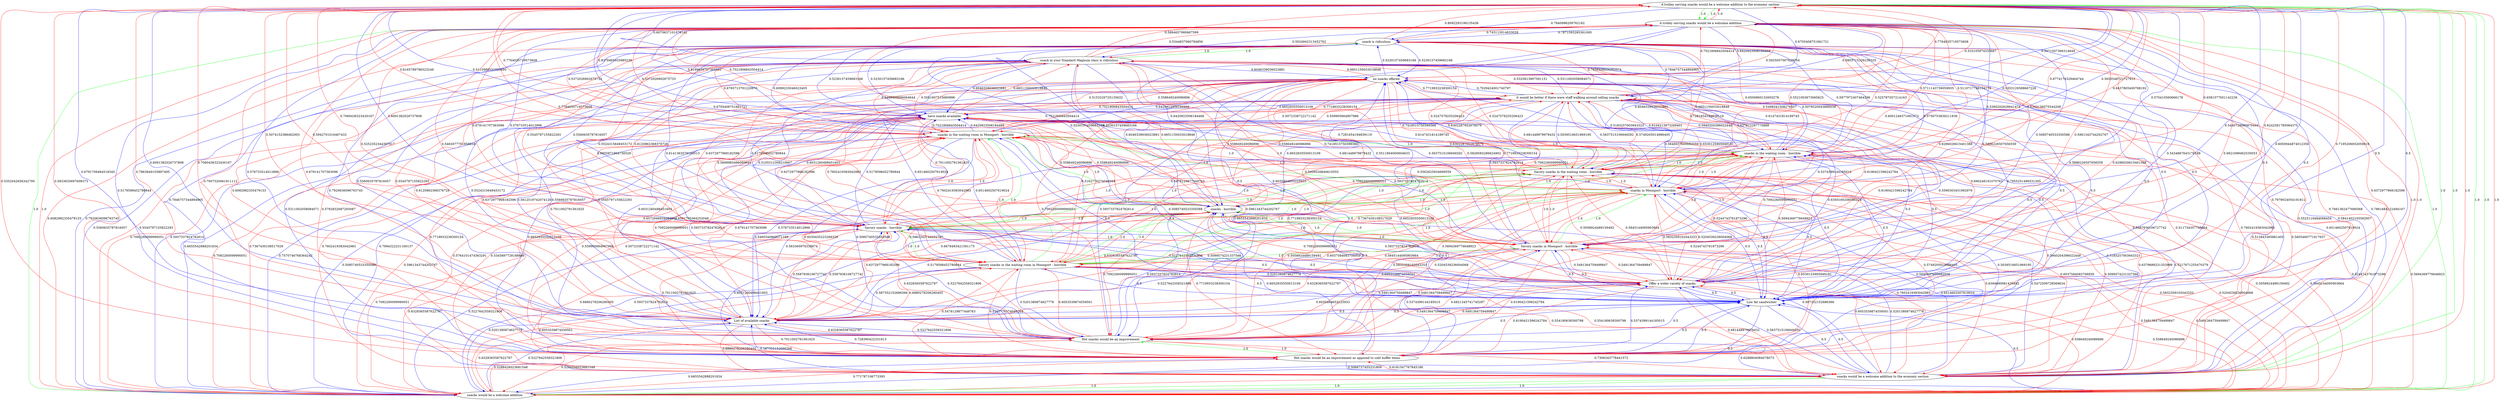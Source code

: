 digraph rawGraph {
"A trolley serving snacks would be a welcome addition to the economy section";"A trolley serving snacks would be a welcome addition";"snacks would be a welcome addition";"snacks would be a welcome addition to the economy section";"Hot snacks would be an improvement as opposed to cold buffet items";"Hot snacks would be an improvement";"List of available snacks";"Low fat sandwiches";"Offer a wider variety of snacks";"Savory snacks in the waiting room in Moonport - horrible";"Savory snacks in Moonport - horrible";"Savory snacks - horrible";"snacks - horrible";"snacks in Moonport - horrible";"Savory snacks in the waiting room - horrible";"snacks in the waiting room - horrible";"snacks in the waiting room in Moonport - horrible";"have snacks available";"it would be better if there were staff walking around selling snacks";"no snacks offered";"snack in your Standard Magnum class is ridiculous";"snack is ridiculous";"A trolley serving snacks would be a welcome addition to the economy section" -> "A trolley serving snacks would be a welcome addition" [label=1.0] [color=green]
"A trolley serving snacks would be a welcome addition" -> "snacks would be a welcome addition" [label=1.0] [color=green]
"A trolley serving snacks would be a welcome addition to the economy section" -> "snacks would be a welcome addition to the economy section" [label=1.0] [color=green]
"snacks would be a welcome addition to the economy section" -> "snacks would be a welcome addition" [label=1.0] [color=green]
"A trolley serving snacks would be a welcome addition to the economy section" -> "snacks would be a welcome addition" [label=1.0] [color=green]
"A trolley serving snacks would be a welcome addition to the economy section" -> "A trolley serving snacks would be a welcome addition" [label=1.0] [color=green]
"A trolley serving snacks would be a welcome addition" -> "snacks would be a welcome addition" [label=1.0] [color=green]
"A trolley serving snacks would be a welcome addition to the economy section" -> "snacks would be a welcome addition to the economy section" [label=1.0] [color=green]
"snacks would be a welcome addition to the economy section" -> "snacks would be a welcome addition" [label=1.0] [color=green]
"A trolley serving snacks would be a welcome addition to the economy section" -> "snacks would be a welcome addition" [label=1.0] [color=green]
"A trolley serving snacks would be a welcome addition" -> "A trolley serving snacks would be a welcome addition to the economy section" [label=1.0] [color=red]
"A trolley serving snacks would be a welcome addition" -> "snacks would be a welcome addition to the economy section" [label=1.0] [color=red]
"snacks would be a welcome addition" -> "A trolley serving snacks would be a welcome addition to the economy section" [label=1.0] [color=red]
"snacks would be a welcome addition" -> "A trolley serving snacks would be a welcome addition" [label=1.0] [color=red]
"snacks would be a welcome addition" -> "snacks would be a welcome addition to the economy section" [label=1.0] [color=red]
"snacks would be a welcome addition to the economy section" -> "A trolley serving snacks would be a welcome addition to the economy section" [label=1.0] [color=red]
"snacks would be a welcome addition to the economy section" -> "A trolley serving snacks would be a welcome addition" [label=1.0] [color=red]
"Hot snacks would be an improvement as opposed to cold buffet items" -> "Hot snacks would be an improvement" [label=1.0] [color=green]
"Hot snacks would be an improvement" -> "Hot snacks would be an improvement as opposed to cold buffet items" [label=1.0] [color=red]
"A trolley serving snacks would be a welcome addition to the economy section" -> "Hot snacks would be an improvement as opposed to cold buffet items" [label=0.5352042656342795] [color=red]
"A trolley serving snacks would be a welcome addition to the economy section" -> "Hot snacks would be an improvement" [label=0.6791709484518345] [color=blue]
"A trolley serving snacks would be a welcome addition" -> "Hot snacks would be an improvement as opposed to cold buffet items" [label=0.6372977968182596] [color=red]
"A trolley serving snacks would be a welcome addition" -> "Hot snacks would be an improvement" [label=0.6035464653225933] [color=blue]
"snacks would be a welcome addition" -> "Hot snacks would be an improvement as opposed to cold buffet items" [label=0.771787106773393] [color=red]
"snacks would be a welcome addition" -> "Hot snacks would be an improvement" [label=0.5288426023681548] [color=red]
"snacks would be a welcome addition to the economy section" -> "Hot snacks would be an improvement as opposed to cold buffet items" [label=0.6181547767845186] [color=red]
"snacks would be a welcome addition to the economy section" -> "Hot snacks would be an improvement" [label=0.6288804084078073] [color=blue]
"Hot snacks would be an improvement as opposed to cold buffet items" -> "A trolley serving snacks would be a welcome addition to the economy section" [label=0.5833635697608373] [color=red]
"Hot snacks would be an improvement as opposed to cold buffet items" -> "A trolley serving snacks would be a welcome addition" [label=0.5179598452780844] [color=blue]
"Hot snacks would be an improvement as opposed to cold buffet items" -> "snacks would be a welcome addition" [label=0.6655542888201834] [color=blue]
"Hot snacks would be an improvement as opposed to cold buffet items" -> "snacks would be a welcome addition to the economy section" [label=0.5066737455231809] [color=blue]
"Hot snacks would be an improvement" -> "A trolley serving snacks would be a welcome addition to the economy section" [label=0.7863849155897495] [color=red]
"Hot snacks would be an improvement" -> "A trolley serving snacks would be a welcome addition" [label=0.7007320061911112] [color=red]
"Hot snacks would be an improvement" -> "snacks would be a welcome addition" [label=0.5288426023681548] [color=red]
"Hot snacks would be an improvement" -> "snacks would be a welcome addition to the economy section" [label=0.7306343778441572] [color=red]
"A trolley serving snacks would be a welcome addition to the economy section" -> "List of available snacks" [label=0.6091382026737808] [color=blue]
"A trolley serving snacks would be a welcome addition" -> "List of available snacks" [label=0.576733514012896] [color=blue]
"snacks would be a welcome addition" -> "List of available snacks" [label=0.5227642558321806] [color=blue]
"snacks would be a welcome addition to the economy section" -> "List of available snacks" [label=0.587352152686366] [color=blue]
"Hot snacks would be an improvement as opposed to cold buffet items" -> "List of available snacks" [label=0.728390422331913] [color=blue]
"Hot snacks would be an improvement" -> "List of available snacks" [label=0.5227642558321806] [color=blue]
"List of available snacks" -> "A trolley serving snacks would be a welcome addition to the economy section" [label=0.7060436323430167] [color=red]
"List of available snacks" -> "A trolley serving snacks would be a welcome addition" [label=0.679141707363096] [color=red]
"List of available snacks" -> "snacks would be a welcome addition" [label=0.6328365587622787] [color=red]
"List of available snacks" -> "snacks would be a welcome addition to the economy section" [label=0.6880278206280405] [color=red]
"List of available snacks" -> "Hot snacks would be an improvement as opposed to cold buffet items" [label=0.7011002791561625] [color=red]
"List of available snacks" -> "Hot snacks would be an improvement" [label=0.6328365587622787] [color=red]
"A trolley serving snacks would be a welcome addition to the economy section" -> "Low fat sandwiches" [label=0.5] [color=blue]
"A trolley serving snacks would be a welcome addition" -> "Low fat sandwiches" [label=0.5] [color=blue]
"snacks would be a welcome addition" -> "Low fat sandwiches" [label=0.5] [color=blue]
"snacks would be a welcome addition to the economy section" -> "Low fat sandwiches" [label=0.5] [color=blue]
"Hot snacks would be an improvement as opposed to cold buffet items" -> "Low fat sandwiches" [label=0.5] [color=blue]
"Hot snacks would be an improvement" -> "Low fat sandwiches" [label=0.5] [color=blue]
"List of available snacks" -> "Low fat sandwiches" [label=0.5] [color=blue]
"Low fat sandwiches" -> "A trolley serving snacks would be a welcome addition to the economy section" [label=0.5] [color=blue]
"Low fat sandwiches" -> "A trolley serving snacks would be a welcome addition" [label=0.5] [color=blue]
"Low fat sandwiches" -> "snacks would be a welcome addition" [label=0.5] [color=blue]
"Low fat sandwiches" -> "snacks would be a welcome addition to the economy section" [label=0.5] [color=blue]
"Low fat sandwiches" -> "Hot snacks would be an improvement as opposed to cold buffet items" [label=0.5] [color=blue]
"Low fat sandwiches" -> "Hot snacks would be an improvement" [label=0.5] [color=blue]
"Low fat sandwiches" -> "List of available snacks" [label=0.5] [color=blue]
"A trolley serving snacks would be a welcome addition to the economy section" -> "Offer a wider variety of snacks" [label=0.6050944874012356] [color=blue]
"A trolley serving snacks would be a welcome addition" -> "Offer a wider variety of snacks" [label=0.5434867643176188] [color=blue]
"snacks would be a welcome addition" -> "Offer a wider variety of snacks" [label=0.558649240086896] [color=red]
"snacks would be a welcome addition to the economy section" -> "Offer a wider variety of snacks" [label=0.5637515106949292] [color=blue]
"Hot snacks would be an improvement as opposed to cold buffet items" -> "Offer a wider variety of snacks" [label=0.5374399144185015] [color=blue]
"Hot snacks would be an improvement" -> "Offer a wider variety of snacks" [label=0.5491364759499847] [color=red]
"List of available snacks" -> "Offer a wider variety of snacks" [label=0.6821345741745297] [color=red]
"Low fat sandwiches" -> "Offer a wider variety of snacks" [label=0.5] [color=blue]
"Offer a wider variety of snacks" -> "A trolley serving snacks would be a welcome addition to the economy section" [label=0.7195206932059016] [color=red]
"Offer a wider variety of snacks" -> "A trolley serving snacks would be a welcome addition" [label=0.6621699462530053] [color=red]
"Offer a wider variety of snacks" -> "snacks would be a welcome addition" [label=0.558649240086896] [color=red]
"Offer a wider variety of snacks" -> "snacks would be a welcome addition to the economy section" [label=0.681448979978432] [color=red]
"Offer a wider variety of snacks" -> "Hot snacks would be an improvement as opposed to cold buffet items" [label=0.6190421596242784] [color=red]
"Offer a wider variety of snacks" -> "Hot snacks would be an improvement" [label=0.5491364759499847] [color=red]
"Offer a wider variety of snacks" -> "List of available snacks" [label=0.6035464653225933] [color=blue]
"Offer a wider variety of snacks" -> "Low fat sandwiches" [label=0.5] [color=blue]
"Savory snacks in the waiting room in Moonport - horrible" -> "Savory snacks in Moonport - horrible" [label=1.0] [color=green]
"Savory snacks in Moonport - horrible" -> "Savory snacks - horrible" [label=1.0] [color=green]
"Savory snacks - horrible" -> "snacks - horrible" [label=1.0] [color=green]
"Savory snacks in Moonport - horrible" -> "snacks in Moonport - horrible" [label=1.0] [color=green]
"snacks in Moonport - horrible" -> "snacks - horrible" [label=1.0] [color=green]
"Savory snacks in the waiting room in Moonport - horrible" -> "Savory snacks in the waiting room - horrible" [label=1.0] [color=green]
"Savory snacks in the waiting room - horrible" -> "Savory snacks - horrible" [label=1.0] [color=green]
"Savory snacks in the waiting room - horrible" -> "snacks in the waiting room - horrible" [label=1.0] [color=green]
"snacks in the waiting room - horrible" -> "snacks - horrible" [label=1.0] [color=green]
"Savory snacks in the waiting room in Moonport - horrible" -> "snacks in the waiting room in Moonport - horrible" [label=1.0] [color=green]
"snacks in the waiting room in Moonport - horrible" -> "snacks in Moonport - horrible" [label=1.0] [color=green]
"snacks in the waiting room in Moonport - horrible" -> "snacks in the waiting room - horrible" [label=1.0] [color=green]
"Savory snacks in the waiting room in Moonport - horrible" -> "snacks in Moonport - horrible" [label=1.0] [color=green]
"Savory snacks in the waiting room in Moonport - horrible" -> "Savory snacks - horrible" [label=1.0] [color=green]
"Savory snacks in the waiting room in Moonport - horrible" -> "snacks in the waiting room - horrible" [label=1.0] [color=green]
"Savory snacks in Moonport - horrible" -> "snacks - horrible" [label=1.0] [color=green]
"Savory snacks in the waiting room - horrible" -> "snacks - horrible" [label=1.0] [color=green]
"snacks in the waiting room in Moonport - horrible" -> "snacks - horrible" [label=1.0] [color=green]
"Savory snacks in the waiting room in Moonport - horrible" -> "snacks - horrible" [label=1.0] [color=green]
"Savory snacks in Moonport - horrible" -> "Savory snacks in the waiting room in Moonport - horrible" [label=1.0] [color=red]
"Savory snacks in Moonport - horrible" -> "Savory snacks in the waiting room - horrible" [label=1.0] [color=red]
"Savory snacks in Moonport - horrible" -> "snacks in the waiting room - horrible" [label=1.0] [color=red]
"Savory snacks in Moonport - horrible" -> "snacks in the waiting room in Moonport - horrible" [label=1.0] [color=red]
"Savory snacks - horrible" -> "Savory snacks in the waiting room in Moonport - horrible" [label=1.0] [color=red]
"Savory snacks - horrible" -> "Savory snacks in Moonport - horrible" [label=1.0] [color=red]
"Savory snacks - horrible" -> "snacks in Moonport - horrible" [label=1.0] [color=red]
"Savory snacks - horrible" -> "Savory snacks in the waiting room - horrible" [label=1.0] [color=red]
"Savory snacks - horrible" -> "snacks in the waiting room - horrible" [label=1.0] [color=red]
"Savory snacks - horrible" -> "snacks in the waiting room in Moonport - horrible" [label=1.0] [color=red]
"snacks - horrible" -> "Savory snacks in the waiting room in Moonport - horrible" [label=1.0] [color=red]
"snacks - horrible" -> "Savory snacks in Moonport - horrible" [label=1.0] [color=red]
"snacks - horrible" -> "Savory snacks - horrible" [label=1.0] [color=red]
"snacks - horrible" -> "snacks in Moonport - horrible" [label=1.0] [color=red]
"snacks - horrible" -> "Savory snacks in the waiting room - horrible" [label=1.0] [color=red]
"snacks - horrible" -> "snacks in the waiting room - horrible" [label=1.0] [color=red]
"snacks - horrible" -> "snacks in the waiting room in Moonport - horrible" [label=1.0] [color=red]
"snacks in Moonport - horrible" -> "Savory snacks in the waiting room in Moonport - horrible" [label=1.0] [color=red]
"snacks in Moonport - horrible" -> "Savory snacks in Moonport - horrible" [label=1.0] [color=red]
"snacks in Moonport - horrible" -> "Savory snacks - horrible" [label=1.0] [color=red]
"snacks in Moonport - horrible" -> "Savory snacks in the waiting room - horrible" [label=1.0] [color=red]
"snacks in Moonport - horrible" -> "snacks in the waiting room - horrible" [label=1.0] [color=red]
"snacks in Moonport - horrible" -> "snacks in the waiting room in Moonport - horrible" [label=1.0] [color=red]
"Savory snacks in the waiting room - horrible" -> "Savory snacks in the waiting room in Moonport - horrible" [label=1.0] [color=red]
"Savory snacks in the waiting room - horrible" -> "Savory snacks in Moonport - horrible" [label=1.0] [color=red]
"Savory snacks in the waiting room - horrible" -> "snacks in Moonport - horrible" [label=1.0] [color=red]
"Savory snacks in the waiting room - horrible" -> "snacks in the waiting room in Moonport - horrible" [label=1.0] [color=red]
"snacks in the waiting room - horrible" -> "Savory snacks in the waiting room in Moonport - horrible" [label=1.0] [color=red]
"snacks in the waiting room - horrible" -> "Savory snacks in Moonport - horrible" [label=1.0] [color=red]
"snacks in the waiting room - horrible" -> "Savory snacks - horrible" [label=1.0] [color=red]
"snacks in the waiting room - horrible" -> "snacks in Moonport - horrible" [label=1.0] [color=red]
"snacks in the waiting room - horrible" -> "Savory snacks in the waiting room - horrible" [label=1.0] [color=red]
"snacks in the waiting room - horrible" -> "snacks in the waiting room in Moonport - horrible" [label=1.0] [color=red]
"snacks in the waiting room in Moonport - horrible" -> "Savory snacks in the waiting room in Moonport - horrible" [label=1.0] [color=red]
"snacks in the waiting room in Moonport - horrible" -> "Savory snacks in Moonport - horrible" [label=1.0] [color=red]
"snacks in the waiting room in Moonport - horrible" -> "Savory snacks - horrible" [label=1.0] [color=red]
"snacks in the waiting room in Moonport - horrible" -> "Savory snacks in the waiting room - horrible" [label=1.0] [color=red]
"A trolley serving snacks would be a welcome addition to the economy section" -> "Savory snacks in the waiting room in Moonport - horrible" [label=0.5074152388462003] [color=red]
"A trolley serving snacks would be a welcome addition to the economy section" -> "Savory snacks in Moonport - horrible" [label=0.5440728085870444] [color=blue]
"A trolley serving snacks would be a welcome addition to the economy section" -> "Savory snacks - horrible" [label=0.6091382026737808] [color=blue]
"A trolley serving snacks would be a welcome addition to the economy section" -> "snacks - horrible" [label=0.6705408751661721] [color=blue]
"A trolley serving snacks would be a welcome addition to the economy section" -> "snacks in Moonport - horrible" [label=0.570410560666178] [color=blue]
"A trolley serving snacks would be a welcome addition to the economy section" -> "Savory snacks in the waiting room - horrible" [label=0.5353129388667228] [color=blue]
"A trolley serving snacks would be a welcome addition to the economy section" -> "snacks in the waiting room - horrible" [label=0.5655548722727933] [color=blue]
"A trolley serving snacks would be a welcome addition to the economy section" -> "snacks in the waiting room in Moonport - horrible" [label=0.5115988531920695] [color=blue]
"A trolley serving snacks would be a welcome addition" -> "Savory snacks in the waiting room in Moonport - horrible" [label=0.5463077751858859] [color=red]
"A trolley serving snacks would be a welcome addition" -> "Savory snacks in Moonport - horrible" [label=0.5085740533350588] [color=blue]
"A trolley serving snacks would be a welcome addition" -> "Savory snacks - horrible" [label=0.576733514012896] [color=blue]
"A trolley serving snacks would be a welcome addition" -> "snacks - horrible" [label=0.6420923506184466] [color=blue]
"A trolley serving snacks would be a welcome addition" -> "snacks in Moonport - horrible" [label=0.5360202628641474] [color=blue]
"A trolley serving snacks would be a welcome addition" -> "Savory snacks in the waiting room - horrible" [label=0.525787057214163] [color=red]
"A trolley serving snacks would be a welcome addition" -> "snacks in the waiting room - horrible" [label=0.5110717786104179] [color=red]
"A trolley serving snacks would be a welcome addition" -> "snacks in the waiting room in Moonport - horrible" [label=0.5372026902675733] [color=red]
"snacks would be a welcome addition" -> "Savory snacks in the waiting room in Moonport - horrible" [label=0.6053539874559501] [color=red]
"snacks would be a welcome addition" -> "Savory snacks in Moonport - horrible" [label=0.5491364759499847] [color=red]
"snacks would be a welcome addition" -> "Savory snacks - horrible" [label=0.5227642558321806] [color=blue]
"snacks would be a welcome addition" -> "snacks - horrible" [label=0.5937337824782614] [color=blue]
"snacks would be a welcome addition" -> "snacks in Moonport - horrible" [label=0.5204539236004068] [color=red]
"snacks would be a welcome addition" -> "Savory snacks in the waiting room - horrible" [label=0.5845144095903664] [color=red]
"snacks would be a welcome addition" -> "snacks in the waiting room - horrible" [label=0.5694369776648923] [color=red]
"snacks would be a welcome addition" -> "snacks in the waiting room in Moonport - horrible" [label=0.5961343744202767] [color=red]
"snacks would be a welcome addition to the economy section" -> "Savory snacks in the waiting room in Moonport - horrible" [label=0.554180638300798] [color=red]
"snacks would be a welcome addition to the economy section" -> "Savory snacks in Moonport - horrible" [label=0.5201380874627778] [color=blue]
"snacks would be a welcome addition to the economy section" -> "Savory snacks - horrible" [label=0.587352152686366] [color=blue]
"snacks would be a welcome addition to the economy section" -> "snacks - horrible" [label=0.6514602507619024] [color=blue]
"snacks would be a welcome addition to the economy section" -> "snacks in Moonport - horrible" [label=0.5472509728569634] [color=blue]
"snacks would be a welcome addition to the economy section" -> "Savory snacks in the waiting room - horrible" [label=0.5099574231337566] [color=red]
"snacks would be a welcome addition to the economy section" -> "snacks in the waiting room - horrible" [label=0.5217671255470379] [color=blue]
"snacks would be a welcome addition to the economy section" -> "snacks in the waiting room in Moonport - horrible" [label=0.5345897728188886] [color=red]
"Hot snacks would be an improvement as opposed to cold buffet items" -> "Savory snacks in the waiting room in Moonport - horrible" [label=0.5161776274040264] [color=red]
"Hot snacks would be an improvement as opposed to cold buffet items" -> "Savory snacks in Moonport - horrible" [label=0.5374399144185015] [color=blue]
"Hot snacks would be an improvement as opposed to cold buffet items" -> "Savory snacks - horrible" [label=0.6031260498451603] [color=blue]
"Hot snacks would be an improvement as opposed to cold buffet items" -> "snacks - horrible" [label=0.6652935550013109] [color=blue]
"Hot snacks would be an improvement as opposed to cold buffet items" -> "snacks in Moonport - horrible" [label=0.5640037600682059] [color=blue]
"Hot snacks would be an improvement as opposed to cold buffet items" -> "Savory snacks in the waiting room - horrible" [label=0.5039516651969195] [color=blue]
"Hot snacks would be an improvement as opposed to cold buffet items" -> "snacks in the waiting room - horrible" [label=0.5183257003943323] [color=blue]
"Hot snacks would be an improvement as opposed to cold buffet items" -> "snacks in the waiting room in Moonport - horrible" [label=0.5072338722271142] [color=red]
"Hot snacks would be an improvement" -> "Savory snacks in the waiting room in Moonport - horrible" [label=0.6053539874559501] [color=red]
"Hot snacks would be an improvement" -> "Savory snacks in Moonport - horrible" [label=0.5491364759499847] [color=red]
"Hot snacks would be an improvement" -> "Savory snacks - horrible" [label=0.5227642558321806] [color=blue]
"Hot snacks would be an improvement" -> "snacks - horrible" [label=0.5937337824782614] [color=blue]
"Hot snacks would be an improvement" -> "snacks in Moonport - horrible" [label=0.5204539236004068] [color=red]
"Hot snacks would be an improvement" -> "Savory snacks in the waiting room - horrible" [label=0.5845144095903664] [color=red]
"Hot snacks would be an improvement" -> "snacks in the waiting room - horrible" [label=0.5694369776648923] [color=red]
"Hot snacks would be an improvement" -> "snacks in the waiting room in Moonport - horrible" [label=0.5961343744202767] [color=red]
"List of available snacks" -> "Savory snacks in the waiting room in Moonport - horrible" [label=0.6880278206280405] [color=red]
"List of available snacks" -> "Savory snacks in Moonport - horrible" [label=0.6328365587622787] [color=red]
"List of available snacks" -> "Savory snacks - horrible" [label=0.5587936106727742] [color=red]
"List of available snacks" -> "snacks - horrible" [label=0.5179598452780844] [color=blue]
"List of available snacks" -> "snacks in Moonport - horrible" [label=0.6037584083706959] [color=red]
"List of available snacks" -> "Savory snacks in the waiting room - horrible" [label=0.6678493421591175] [color=red]
"List of available snacks" -> "snacks in the waiting room - horrible" [label=0.6530435223266328] [color=red]
"List of available snacks" -> "snacks in the waiting room in Moonport - horrible" [label=0.679141707363096] [color=red]
"Low fat sandwiches" -> "Savory snacks in the waiting room in Moonport - horrible" [label=0.5] [color=blue]
"Low fat sandwiches" -> "Savory snacks in Moonport - horrible" [label=0.5] [color=blue]
"Low fat sandwiches" -> "Savory snacks - horrible" [label=0.5] [color=blue]
"Low fat sandwiches" -> "snacks - horrible" [label=0.5] [color=blue]
"Low fat sandwiches" -> "snacks in Moonport - horrible" [label=0.5] [color=blue]
"Low fat sandwiches" -> "Savory snacks in the waiting room - horrible" [label=0.5] [color=blue]
"Low fat sandwiches" -> "snacks in the waiting room - horrible" [label=0.5] [color=blue]
"Low fat sandwiches" -> "snacks in the waiting room in Moonport - horrible" [label=0.5] [color=blue]
"Offer a wider variety of snacks" -> "Savory snacks in the waiting room in Moonport - horrible" [label=0.6053539874559501] [color=red]
"Offer a wider variety of snacks" -> "Savory snacks in Moonport - horrible" [label=0.5491364759499847] [color=red]
"Offer a wider variety of snacks" -> "Savory snacks - horrible" [label=0.5227642558321806] [color=blue]
"Offer a wider variety of snacks" -> "snacks - horrible" [label=0.5937337824782614] [color=blue]
"Offer a wider variety of snacks" -> "snacks in Moonport - horrible" [label=0.5204539236004068] [color=red]
"Offer a wider variety of snacks" -> "Savory snacks in the waiting room - horrible" [label=0.5845144095903664] [color=red]
"Offer a wider variety of snacks" -> "snacks in the waiting room - horrible" [label=0.5694369776648923] [color=red]
"Offer a wider variety of snacks" -> "snacks in the waiting room in Moonport - horrible" [label=0.5961343744202767] [color=red]
"Savory snacks in the waiting room in Moonport - horrible" -> "A trolley serving snacks would be a welcome addition to the economy section" [label=0.5942701016467433] [color=red]
"Savory snacks in the waiting room in Moonport - horrible" -> "A trolley serving snacks would be a welcome addition" [label=0.5252352344387017] [color=red]
"Savory snacks in the waiting room in Moonport - horrible" -> "snacks would be a welcome addition" [label=0.5201380874627778] [color=blue]
"Savory snacks in the waiting room in Moonport - horrible" -> "snacks would be a welcome addition to the economy section" [label=0.554180638300798] [color=red]
"Savory snacks in the waiting room in Moonport - horrible" -> "Hot snacks would be an improvement as opposed to cold buffet items" [label=0.5478129877449763] [color=red]
"Savory snacks in the waiting room in Moonport - horrible" -> "Hot snacks would be an improvement" [label=0.5201380874627778] [color=blue]
"Savory snacks in the waiting room in Moonport - horrible" -> "List of available snacks" [label=0.587352152686366] [color=blue]
"Savory snacks in the waiting room in Moonport - horrible" -> "Low fat sandwiches" [label=0.5] [color=blue]
"Savory snacks in the waiting room in Moonport - horrible" -> "Offer a wider variety of snacks" [label=0.5201380874627778] [color=blue]
"Savory snacks in Moonport - horrible" -> "A trolley serving snacks would be a welcome addition to the economy section" [label=0.6242581785064375] [color=red]
"Savory snacks in Moonport - horrible" -> "A trolley serving snacks would be a welcome addition" [label=0.5961343744202767] [color=red]
"Savory snacks in Moonport - horrible" -> "snacks would be a welcome addition" [label=0.5491364759499847] [color=red]
"Savory snacks in Moonport - horrible" -> "snacks would be a welcome addition to the economy section" [label=0.6053539874559501] [color=red]
"Savory snacks in Moonport - horrible" -> "Hot snacks would be an improvement as opposed to cold buffet items" [label=0.6190421596242784] [color=red]
"Savory snacks in Moonport - horrible" -> "Hot snacks would be an improvement" [label=0.5491364759499847] [color=red]
"Savory snacks in Moonport - horrible" -> "List of available snacks" [label=0.5227642558321806] [color=blue]
"Savory snacks in Moonport - horrible" -> "Low fat sandwiches" [label=0.5] [color=blue]
"Savory snacks in Moonport - horrible" -> "Offer a wider variety of snacks" [label=0.5491364759499847] [color=red]
"Savory snacks - horrible" -> "A trolley serving snacks would be a welcome addition to the economy section" [label=0.7060436323430167] [color=red]
"Savory snacks - horrible" -> "A trolley serving snacks would be a welcome addition" [label=0.679141707363096] [color=red]
"Savory snacks - horrible" -> "snacks would be a welcome addition" [label=0.6328365587622787] [color=red]
"Savory snacks - horrible" -> "snacks would be a welcome addition to the economy section" [label=0.6880278206280405] [color=red]
"Savory snacks - horrible" -> "Hot snacks would be an improvement as opposed to cold buffet items" [label=0.7011002791561625] [color=red]
"Savory snacks - horrible" -> "Hot snacks would be an improvement" [label=0.6328365587622787] [color=red]
"Savory snacks - horrible" -> "List of available snacks" [label=0.5587936106727742] [color=red]
"Savory snacks - horrible" -> "Low fat sandwiches" [label=0.5] [color=blue]
"Savory snacks - horrible" -> "Offer a wider variety of snacks" [label=0.6328365587622787] [color=red]
"snacks - horrible" -> "A trolley serving snacks would be a welcome addition to the economy section" [label=0.7764035719573608] [color=red]
"snacks - horrible" -> "A trolley serving snacks would be a welcome addition" [label=0.7521806843504414] [color=red]
"snacks - horrible" -> "snacks would be a welcome addition" [label=0.7092260099990051] [color=red]
"snacks - horrible" -> "snacks would be a welcome addition to the economy section" [label=0.7602419383042983] [color=red]
"snacks - horrible" -> "Hot snacks would be an improvement as opposed to cold buffet items" [label=0.7719933238300154] [color=red]
"snacks - horrible" -> "Hot snacks would be an improvement" [label=0.7092260099990051] [color=red]
"snacks - horrible" -> "List of available snacks" [label=0.6372977968182596] [color=red]
"snacks - horrible" -> "Low fat sandwiches" [label=0.5] [color=blue]
"snacks - horrible" -> "Offer a wider variety of snacks" [label=0.7092260099990051] [color=red]
"snacks in Moonport - horrible" -> "A trolley serving snacks would be a welcome addition to the economy section" [label=0.6581577651142236] [color=red]
"snacks in Moonport - horrible" -> "A trolley serving snacks would be a welcome addition" [label=0.6303136075544208] [color=red]
"snacks in Moonport - horrible" -> "snacks would be a welcome addition" [label=0.5832359102043253] [color=red]
"snacks in Moonport - horrible" -> "snacks would be a welcome addition to the economy section" [label=0.6394690981429492] [color=red]
"snacks in Moonport - horrible" -> "Hot snacks would be an improvement as opposed to cold buffet items" [label=0.6530125905949181] [color=red]
"snacks in Moonport - horrible" -> "Hot snacks would be an improvement" [label=0.5832359102043253] [color=red]
"snacks in Moonport - horrible" -> "List of available snacks" [label=0.5099574231337566] [color=red]
"snacks in Moonport - horrible" -> "Low fat sandwiches" [label=0.5] [color=blue]
"snacks in Moonport - horrible" -> "Offer a wider variety of snacks" [label=0.5832359102043253] [color=red]
"Savory snacks in the waiting room - horrible" -> "A trolley serving snacks would be a welcome addition to the economy section" [label=0.6437805400788192] [color=red]
"Savory snacks in the waiting room - horrible" -> "A trolley serving snacks would be a welcome addition" [label=0.5521003673065625] [color=red]
"Savory snacks in the waiting room - horrible" -> "snacks would be a welcome addition" [label=0.5058924489159492] [color=red]
"Savory snacks in the waiting room - horrible" -> "snacks would be a welcome addition to the economy section" [label=0.6037584083706959] [color=red]
"Savory snacks in the waiting room - horrible" -> "Hot snacks would be an improvement as opposed to cold buffet items" [label=0.5749205014986405] [color=red]
"Savory snacks in the waiting room - horrible" -> "Hot snacks would be an improvement" [label=0.5058924489159492] [color=red]
"Savory snacks in the waiting room - horrible" -> "List of available snacks" [label=0.563360976338874] [color=blue]
"Savory snacks in the waiting room - horrible" -> "Low fat sandwiches" [label=0.5] [color=blue]
"Savory snacks in the waiting room - horrible" -> "Offer a wider variety of snacks" [label=0.5058924489159492] [color=red]
"snacks in the waiting room - horrible" -> "A trolley serving snacks would be a welcome addition to the economy section" [label=0.6774174329464744] [color=red]
"snacks in the waiting room - horrible" -> "A trolley serving snacks would be a welcome addition" [label=0.5711143739059935] [color=red]
"snacks in the waiting room - horrible" -> "snacks would be a welcome addition" [label=0.5244743761873296] [color=red]
"snacks in the waiting room - horrible" -> "snacks would be a welcome addition to the economy section" [label=0.6379689231353998] [color=red]
"snacks in the waiting room - horrible" -> "Hot snacks would be an improvement as opposed to cold buffet items" [label=0.5940204396022448] [color=red]
"snacks in the waiting room - horrible" -> "Hot snacks would be an improvement" [label=0.5244743761873296] [color=red]
"snacks in the waiting room - horrible" -> "List of available snacks" [label=0.5460340860071169] [color=blue]
"snacks in the waiting room - horrible" -> "Low fat sandwiches" [label=0.5] [color=blue]
"snacks in the waiting room - horrible" -> "Offer a wider variety of snacks" [label=0.5244743761873296] [color=red]
"snacks in the waiting room in Moonport - horrible" -> "A trolley serving snacks would be a welcome addition to the economy section" [label=0.6165789786523249] [color=red]
"snacks in the waiting room in Moonport - horrible" -> "A trolley serving snacks would be a welcome addition" [label=0.5372026902675733] [color=red]
"snacks in the waiting room in Moonport - horrible" -> "snacks would be a welcome addition" [label=0.5085740533350588] [color=blue]
"snacks in the waiting room in Moonport - horrible" -> "snacks would be a welcome addition to the economy section" [label=0.5764101474363291] [color=red]
"snacks in the waiting room in Moonport - horrible" -> "Hot snacks would be an improvement as opposed to cold buffet items" [label=0.559905664907986] [color=red]
"snacks in the waiting room in Moonport - horrible" -> "Hot snacks would be an improvement" [label=0.5085740533350588] [color=blue]
"snacks in the waiting room in Moonport - horrible" -> "List of available snacks" [label=0.576733514012896] [color=blue]
"snacks in the waiting room in Moonport - horrible" -> "Low fat sandwiches" [label=0.5] [color=blue]
"snacks in the waiting room in Moonport - horrible" -> "Offer a wider variety of snacks" [label=0.5085740533350588] [color=blue]
"A trolley serving snacks would be a welcome addition to the economy section" -> "have snacks available" [label=0.8378465925985238] [color=blue]
"A trolley serving snacks would be a welcome addition" -> "have snacks available" [label=0.8199659707365891] [color=blue]
"snacks would be a welcome addition" -> "have snacks available" [label=0.7570746768364242] [color=blue]
"snacks would be a welcome addition to the economy section" -> "have snacks available" [label=0.7994322231160137] [color=blue]
"Hot snacks would be an improvement as opposed to cold buffet items" -> "have snacks available" [label=0.6652935550013109] [color=blue]
"Hot snacks would be an improvement" -> "have snacks available" [label=0.5937337824782614] [color=blue]
"List of available snacks" -> "have snacks available" [label=0.6501705364252048] [color=blue]
"Low fat sandwiches" -> "have snacks available" [label=0.5] [color=blue]
"Offer a wider variety of snacks" -> "have snacks available" [label=0.6350160208586224] [color=blue]
"Savory snacks in the waiting room in Moonport - horrible" -> "have snacks available" [label=0.6514602507619024] [color=blue]
"Savory snacks in Moonport - horrible" -> "have snacks available" [label=0.5937337824782614] [color=blue]
"Savory snacks - horrible" -> "have snacks available" [label=0.5179598452780844] [color=blue]
"snacks - horrible" -> "have snacks available" [label=0.558649240086896] [color=red]
"snacks in Moonport - horrible" -> "have snacks available" [label=0.5637515106949292] [color=blue]
"Savory snacks in the waiting room - horrible" -> "have snacks available" [label=0.6302287952678579] [color=blue]
"snacks in the waiting room - horrible" -> "have snacks available" [label=0.6147431814189745] [color=blue]
"snacks in the waiting room in Moonport - horrible" -> "have snacks available" [label=0.6420923506184466] [color=blue]
"have snacks available" -> "A trolley serving snacks would be a welcome addition to the economy section" [label=0.7764035719573608] [color=red]
"have snacks available" -> "A trolley serving snacks would be a welcome addition" [label=0.7521806843504414] [color=red]
"have snacks available" -> "snacks would be a welcome addition" [label=0.7092260099990051] [color=red]
"have snacks available" -> "snacks would be a welcome addition to the economy section" [label=0.7602419383042983] [color=red]
"have snacks available" -> "Hot snacks would be an improvement as opposed to cold buffet items" [label=0.7719933238300154] [color=red]
"have snacks available" -> "Hot snacks would be an improvement" [label=0.7092260099990051] [color=red]
"have snacks available" -> "List of available snacks" [label=0.6572946934084942] [color=red]
"have snacks available" -> "Low fat sandwiches" [label=0.5] [color=blue]
"have snacks available" -> "Offer a wider variety of snacks" [label=0.7092260099990051] [color=red]
"have snacks available" -> "Savory snacks in the waiting room in Moonport - horrible" [label=0.7602419383042983] [color=red]
"have snacks available" -> "Savory snacks in Moonport - horrible" [label=0.7092260099990051] [color=red]
"have snacks available" -> "Savory snacks - horrible" [label=0.6372977968182596] [color=red]
"have snacks available" -> "snacks - horrible" [label=0.558649240086896] [color=red]
"have snacks available" -> "snacks in Moonport - horrible" [label=0.681448979978432] [color=red]
"have snacks available" -> "Savory snacks in the waiting room - horrible" [label=0.7418515750399366] [color=red]
"have snacks available" -> "snacks in the waiting room - horrible" [label=0.7281654194839119] [color=red]
"have snacks available" -> "snacks in the waiting room in Moonport - horrible" [label=0.7521806843504414] [color=red]
"A trolley serving snacks would be a welcome addition to the economy section" -> "it would be better if there were staff walking around selling snacks" [label=0.5071507366314649] [color=blue]
"A trolley serving snacks would be a welcome addition" -> "it would be better if there were staff walking around selling snacks" [label=0.5925057007629054] [color=red]
"snacks would be a welcome addition" -> "it would be better if there were staff walking around selling snacks" [label=0.7367430108517029] [color=red]
"snacks would be a welcome addition to the economy section" -> "it would be better if there were staff walking around selling snacks" [label=0.5605460771917657] [color=red]
"Hot snacks would be an improvement as opposed to cold buffet items" -> "it would be better if there were staff walking around selling snacks" [label=0.511734357748604] [color=red]
"Hot snacks would be an improvement" -> "it would be better if there were staff walking around selling snacks" [label=0.7367430108517029] [color=red]
"List of available snacks" -> "it would be better if there were staff walking around selling snacks" [label=0.7011002791561625] [color=red]
"Low fat sandwiches" -> "it would be better if there were staff walking around selling snacks" [label=0.5] [color=blue]
"Offer a wider variety of snacks" -> "it would be better if there were staff walking around selling snacks" [label=0.6190421596242784] [color=red]
"Savory snacks in the waiting room in Moonport - horrible" -> "it would be better if there were staff walking around selling snacks" [label=0.5478129877449763] [color=red]
"Savory snacks in Moonport - horrible" -> "it would be better if there were staff walking around selling snacks" [label=0.6190421596242784] [color=red]
"Savory snacks - horrible" -> "it would be better if there were staff walking around selling snacks" [label=0.7011002791561625] [color=red]
"snacks - horrible" -> "it would be better if there were staff walking around selling snacks" [label=0.7719933238300154] [color=red]
"snacks in Moonport - horrible" -> "it would be better if there were staff walking around selling snacks" [label=0.6530125905949181] [color=red]
"Savory snacks in the waiting room - horrible" -> "it would be better if there were staff walking around selling snacks" [label=0.5749205014986405] [color=red]
"snacks in the waiting room - horrible" -> "it would be better if there were staff walking around selling snacks" [label=0.5940204396022448] [color=red]
"snacks in the waiting room in Moonport - horrible" -> "it would be better if there were staff walking around selling snacks" [label=0.559905664907986] [color=red]
"have snacks available" -> "it would be better if there were staff walking around selling snacks" [label=0.7719933238300154] [color=red]
"it would be better if there were staff walking around selling snacks" -> "A trolley serving snacks would be a welcome addition to the economy section" [label=0.533105974335667] [color=red]
"it would be better if there were staff walking around selling snacks" -> "A trolley serving snacks would be a welcome addition" [label=0.5803715326236325] [color=blue]
"it would be better if there were staff walking around selling snacks" -> "snacks would be a welcome addition" [label=0.6655542888201834] [color=blue]
"it would be better if there were staff walking around selling snacks" -> "snacks would be a welcome addition to the economy section" [label=0.512843365881405] [color=red]
"it would be better if there were staff walking around selling snacks" -> "Hot snacks would be an improvement as opposed to cold buffet items" [label=0.5587936106727742] [color=red]
"it would be better if there were staff walking around selling snacks" -> "Hot snacks would be an improvement" [label=0.6655542888201834] [color=blue]
"it would be better if there were staff walking around selling snacks" -> "List of available snacks" [label=0.6031260498451603] [color=blue]
"it would be better if there were staff walking around selling snacks" -> "Low fat sandwiches" [label=0.5] [color=blue]
"it would be better if there were staff walking around selling snacks" -> "Offer a wider variety of snacks" [label=0.5590303451992976] [color=blue]
"it would be better if there were staff walking around selling snacks" -> "Savory snacks in the waiting room in Moonport - horrible" [label=0.5161776274040264] [color=red]
"it would be better if there were staff walking around selling snacks" -> "Savory snacks in Moonport - horrible" [label=0.5374399144185015] [color=blue]
"it would be better if there were staff walking around selling snacks" -> "Savory snacks - horrible" [label=0.6031260498451603] [color=blue]
"it would be better if there were staff walking around selling snacks" -> "snacks - horrible" [label=0.6652935550013109] [color=blue]
"it would be better if there were staff walking around selling snacks" -> "snacks in Moonport - horrible" [label=0.5640037600682059] [color=blue]
"it would be better if there were staff walking around selling snacks" -> "Savory snacks in the waiting room - horrible" [label=0.5039516651969195] [color=blue]
"it would be better if there were staff walking around selling snacks" -> "snacks in the waiting room - horrible" [label=0.5183257003943323] [color=blue]
"it would be better if there were staff walking around selling snacks" -> "snacks in the waiting room in Moonport - horrible" [label=0.5072338722271142] [color=red]
"it would be better if there were staff walking around selling snacks" -> "have snacks available" [label=0.6652935550013109] [color=blue]
"A trolley serving snacks would be a welcome addition to the economy section" -> "no snacks offered" [label=0.6705408751661721] [color=blue]
"A trolley serving snacks would be a welcome addition" -> "no snacks offered" [label=0.6420923506184466] [color=blue]
"snacks would be a welcome addition" -> "no snacks offered" [label=0.5937337824782614] [color=blue]
"snacks would be a welcome addition to the economy section" -> "no snacks offered" [label=0.6514602507619024] [color=blue]
"Hot snacks would be an improvement as opposed to cold buffet items" -> "no snacks offered" [label=0.6652935550013109] [color=blue]
"Hot snacks would be an improvement" -> "no snacks offered" [label=0.5937337824782614] [color=blue]
"List of available snacks" -> "no snacks offered" [label=0.5612519742074126] [color=blue]
"Low fat sandwiches" -> "no snacks offered" [label=0.5] [color=blue]
"Offer a wider variety of snacks" -> "no snacks offered" [label=0.7955251496531305] [color=blue]
"Savory snacks in the waiting room in Moonport - horrible" -> "no snacks offered" [label=0.6514602507619024] [color=blue]
"Savory snacks in Moonport - horrible" -> "no snacks offered" [label=0.5937337824782614] [color=blue]
"Savory snacks - horrible" -> "no snacks offered" [label=0.5179598452780844] [color=blue]
"snacks - horrible" -> "no snacks offered" [label=0.558649240086896] [color=red]
"snacks in Moonport - horrible" -> "no snacks offered" [label=0.5637515106949292] [color=blue]
"Savory snacks in the waiting room - horrible" -> "no snacks offered" [label=0.6302287952678579] [color=blue]
"snacks in the waiting room - horrible" -> "no snacks offered" [label=0.6147431814189745] [color=blue]
"snacks in the waiting room in Moonport - horrible" -> "no snacks offered" [label=0.6420923506184466] [color=blue]
"have snacks available" -> "no snacks offered" [label=0.558649240086896] [color=red]
"it would be better if there were staff walking around selling snacks" -> "no snacks offered" [label=0.7029424001740797] [color=blue]
"no snacks offered" -> "A trolley serving snacks would be a welcome addition to the economy section" [label=0.7764035719573608] [color=red]
"no snacks offered" -> "A trolley serving snacks would be a welcome addition" [label=0.7521806843504414] [color=red]
"no snacks offered" -> "snacks would be a welcome addition" [label=0.7092260099990051] [color=red]
"no snacks offered" -> "snacks would be a welcome addition to the economy section" [label=0.7602419383042983] [color=red]
"no snacks offered" -> "Hot snacks would be an improvement as opposed to cold buffet items" [label=0.7719933238300154] [color=red]
"no snacks offered" -> "Hot snacks would be an improvement" [label=0.7092260099990051] [color=red]
"no snacks offered" -> "List of available snacks" [label=0.6372977968182596] [color=red]
"no snacks offered" -> "Low fat sandwiches" [label=0.5] [color=blue]
"no snacks offered" -> "Offer a wider variety of snacks" [label=0.690248191070763] [color=red]
"no snacks offered" -> "Savory snacks in the waiting room in Moonport - horrible" [label=0.7602419383042983] [color=red]
"no snacks offered" -> "Savory snacks in Moonport - horrible" [label=0.7092260099990051] [color=red]
"no snacks offered" -> "Savory snacks - horrible" [label=0.6372977968182596] [color=red]
"no snacks offered" -> "snacks - horrible" [label=0.558649240086896] [color=red]
"no snacks offered" -> "snacks in Moonport - horrible" [label=0.681448979978432] [color=red]
"no snacks offered" -> "Savory snacks in the waiting room - horrible" [label=0.7418515750399366] [color=red]
"no snacks offered" -> "snacks in the waiting room - horrible" [label=0.7281654194839119] [color=red]
"no snacks offered" -> "snacks in the waiting room in Moonport - horrible" [label=0.7521806843504414] [color=red]
"no snacks offered" -> "have snacks available" [label=0.5153220725135632] [color=red]
"no snacks offered" -> "it would be better if there were staff walking around selling snacks" [label=0.7719933238300154] [color=red]
"snack in your Standard Magnum class is ridiculous" -> "snack is ridiculous" [label=1.0] [color=green]
"snack is ridiculous" -> "snack in your Standard Magnum class is ridiculous" [label=1.0] [color=red]
"A trolley serving snacks would be a welcome addition to the economy section" -> "snack in your Standard Magnum class is ridiculous" [label=0.6070637101079142] [color=blue]
"A trolley serving snacks would be a welcome addition to the economy section" -> "snack is ridiculous" [label=0.7840996209762182] [color=blue]
"A trolley serving snacks would be a welcome addition" -> "snack in your Standard Magnum class is ridiculous" [label=0.5024942313452762] [color=blue]
"A trolley serving snacks would be a welcome addition" -> "snack is ridiculous" [label=0.7871593285361095] [color=blue]
"snacks would be a welcome addition" -> "snack in your Standard Magnum class is ridiculous" [label=0.5545797155822293] [color=red]
"snacks would be a welcome addition" -> "snack is ridiculous" [label=0.7920636096763745] [color=blue]
"snacks would be a welcome addition to the economy section" -> "snack in your Standard Magnum class is ridiculous" [label=0.5841402105582957] [color=blue]
"snacks would be a welcome addition to the economy section" -> "snack is ridiculous" [label=0.7861684122494107] [color=blue]
"Hot snacks would be an improvement as opposed to cold buffet items" -> "snack in your Standard Magnum class is ridiculous" [label=0.5311002058084071] [color=blue]
"Hot snacks would be an improvement as opposed to cold buffet items" -> "snack is ridiculous" [label=0.7846757344894965] [color=blue]
"Hot snacks would be an improvement" -> "snack in your Standard Magnum class is ridiculous" [label=0.5545797155822293] [color=red]
"Hot snacks would be an improvement" -> "snack is ridiculous" [label=0.7920636096763745] [color=blue]
"List of available snacks" -> "snack in your Standard Magnum class is ridiculous" [label=0.6120862368376728] [color=red]
"List of available snacks" -> "snack is ridiculous" [label=0.5560635787816057] [color=blue]
"Low fat sandwiches" -> "snack in your Standard Magnum class is ridiculous" [label=0.5] [color=blue]
"Low fat sandwiches" -> "snack is ridiculous" [label=0.5] [color=blue]
"Offer a wider variety of snacks" -> "snack in your Standard Magnum class is ridiculous" [label=0.5562625934699559] [color=red]
"Offer a wider variety of snacks" -> "snack is ridiculous" [label=0.5886226507656559] [color=blue]
"Savory snacks in the waiting room in Moonport - horrible" -> "snack in your Standard Magnum class is ridiculous" [label=0.5105312308210667] [color=blue]
"Savory snacks in the waiting room in Moonport - horrible" -> "snack is ridiculous" [label=0.6141363579188513] [color=blue]
"Savory snacks in Moonport - horrible" -> "snack in your Standard Magnum class is ridiculous" [label=0.5828583286624902] [color=red]
"Savory snacks in Moonport - horrible" -> "snack is ridiculous" [label=0.5886226507656559] [color=blue]
"Savory snacks - horrible" -> "snack in your Standard Magnum class is ridiculous" [label=0.6120862368376728] [color=red]
"Savory snacks - horrible" -> "snack is ridiculous" [label=0.5560635787816057] [color=blue]
"snacks - horrible" -> "snack in your Standard Magnum class is ridiculous" [label=0.6651150033018848] [color=red]
"snacks - horrible" -> "snack is ridiculous" [label=0.5230157459683166] [color=blue]
"snacks in Moonport - horrible" -> "snack in your Standard Magnum class is ridiculous" [label=0.627812297770888] [color=red]
"snacks in Moonport - horrible" -> "snack is ridiculous" [label=0.5756753836211836] [color=blue]
"Savory snacks in the waiting room - horrible" -> "snack in your Standard Magnum class is ridiculous" [label=0.5247578255206423] [color=red]
"Savory snacks in the waiting room - horrible" -> "snack is ridiculous" [label=0.6046339036023881] [color=blue]
"snacks in the waiting room - horrible" -> "snack in your Standard Magnum class is ridiculous" [label=0.5498341508276557] [color=red]
"snacks in the waiting room - horrible" -> "snack is ridiculous" [label=0.5977972407464398] [color=blue]
"snacks in the waiting room in Moonport - horrible" -> "snack in your Standard Magnum class is ridiculous" [label=0.5051607515660886] [color=red]
"snacks in the waiting room in Moonport - horrible" -> "snack is ridiculous" [label=0.6099233046023405] [color=blue]
"have snacks available" -> "snack in your Standard Magnum class is ridiculous" [label=0.6651150033018848] [color=red]
"have snacks available" -> "snack is ridiculous" [label=0.5230157459683166] [color=blue]
"it would be better if there were staff walking around selling snacks" -> "snack in your Standard Magnum class is ridiculous" [label=0.5311002058084071] [color=blue]
"it would be better if there were staff walking around selling snacks" -> "snack is ridiculous" [label=0.7846757344894965] [color=blue]
"no snacks offered" -> "snack in your Standard Magnum class is ridiculous" [label=0.6651150033018848] [color=red]
"no snacks offered" -> "snack is ridiculous" [label=0.5230157459683166] [color=blue]
"snack in your Standard Magnum class is ridiculous" -> "A trolley serving snacks would be a welcome addition to the economy section" [label=0.5894657980667599] [color=red]
"snack in your Standard Magnum class is ridiculous" -> "A trolley serving snacks would be a welcome addition" [label=0.5344837060784856] [color=red]
"snack in your Standard Magnum class is ridiculous" -> "snacks would be a welcome addition" [label=0.5560635787816057] [color=blue]
"snack in your Standard Magnum class is ridiculous" -> "snacks would be a welcome addition to the economy section" [label=0.5525119484068454] [color=red]
"snack in your Standard Magnum class is ridiculous" -> "Hot snacks would be an improvement as opposed to cold buffet items" [label=0.5792832687293087] [color=red]
"snack in your Standard Magnum class is ridiculous" -> "Hot snacks would be an improvement" [label=0.5560635787816057] [color=blue]
"snack in your Standard Magnum class is ridiculous" -> "List of available snacks" [label=0.5524315649453172] [color=blue]
"snack in your Standard Magnum class is ridiculous" -> "Low fat sandwiches" [label=0.5] [color=blue]
"snack in your Standard Magnum class is ridiculous" -> "Offer a wider variety of snacks" [label=0.5009526840610555] [color=red]
"snack in your Standard Magnum class is ridiculous" -> "Savory snacks in the waiting room in Moonport - horrible" [label=0.5699983496089844] [color=red]
"snack in your Standard Magnum class is ridiculous" -> "Savory snacks in Moonport - horrible" [label=0.5511804000604633] [color=blue]
"snack in your Standard Magnum class is ridiculous" -> "Savory snacks - horrible" [label=0.5524315649453172] [color=blue]
"snack in your Standard Magnum class is ridiculous" -> "snacks - horrible" [label=0.6046339036023881] [color=blue]
"snack in your Standard Magnum class is ridiculous" -> "snacks in Moonport - horrible" [label=0.6104213973269401] [color=blue]
"snack in your Standard Magnum class is ridiculous" -> "Savory snacks in the waiting room - horrible" [label=0.5247578255206423] [color=red]
"snack in your Standard Magnum class is ridiculous" -> "snacks in the waiting room - horrible" [label=0.5078520043680039] [color=blue]
"snack in your Standard Magnum class is ridiculous" -> "snacks in the waiting room in Moonport - horrible" [label=0.5499899696064644] [color=red]
"snack in your Standard Magnum class is ridiculous" -> "have snacks available" [label=0.6046339036023881] [color=blue]
"snack in your Standard Magnum class is ridiculous" -> "it would be better if there were staff walking around selling snacks" [label=0.5325813907591151] [color=red]
"snack in your Standard Magnum class is ridiculous" -> "no snacks offered" [label=0.6046339036023881] [color=blue]
"snack is ridiculous" -> "A trolley serving snacks would be a welcome addition to the economy section" [label=0.8092293199135436] [color=red]
"snack is ridiculous" -> "A trolley serving snacks would be a welcome addition" [label=0.743113014833028] [color=red]
"snack is ridiculous" -> "snacks would be a welcome addition" [label=0.6082982335479133] [color=red]
"snack is ridiculous" -> "snacks would be a welcome addition to the economy section" [label=0.7661362477680568] [color=red]
"snack is ridiculous" -> "Hot snacks would be an improvement as opposed to cold buffet items" [label=0.7979024054191812] [color=red]
"snack is ridiculous" -> "Hot snacks would be an improvement" [label=0.6082982335479133] [color=red]
"snack is ridiculous" -> "List of available snacks" [label=0.5545797155822293] [color=red]
"snack is ridiculous" -> "Low fat sandwiches" [label=0.5] [color=blue]
"snack is ridiculous" -> "Offer a wider variety of snacks" [label=0.6296026615401388] [color=red]
"snack is ridiculous" -> "Savory snacks in the waiting room in Moonport - horrible" [label=0.6855871904730529] [color=red]
"snack is ridiculous" -> "Savory snacks in Moonport - horrible" [label=0.6296026615401388] [color=red]
"snack is ridiculous" -> "Savory snacks - horrible" [label=0.5545797155822293] [color=red]
"snack is ridiculous" -> "snacks - horrible" [label=0.5230157459683166] [color=blue]
"snack is ridiculous" -> "snacks in Moonport - horrible" [label=0.6001246371661573] [color=red]
"snack is ridiculous" -> "Savory snacks in the waiting room - horrible" [label=0.6651150033018848] [color=red]
"snack is ridiculous" -> "snacks in the waiting room - horrible" [label=0.6500960132650278] [color=red]
"snack is ridiculous" -> "snacks in the waiting room in Moonport - horrible" [label=0.6765713791220976] [color=red]
"snack is ridiculous" -> "have snacks available" [label=0.5230157459683166] [color=blue]
"snack is ridiculous" -> "it would be better if there were staff walking around selling snacks" [label=0.7656508626393574] [color=red]
"snack is ridiculous" -> "no snacks offered" [label=0.5230157459683166] [color=blue]
}